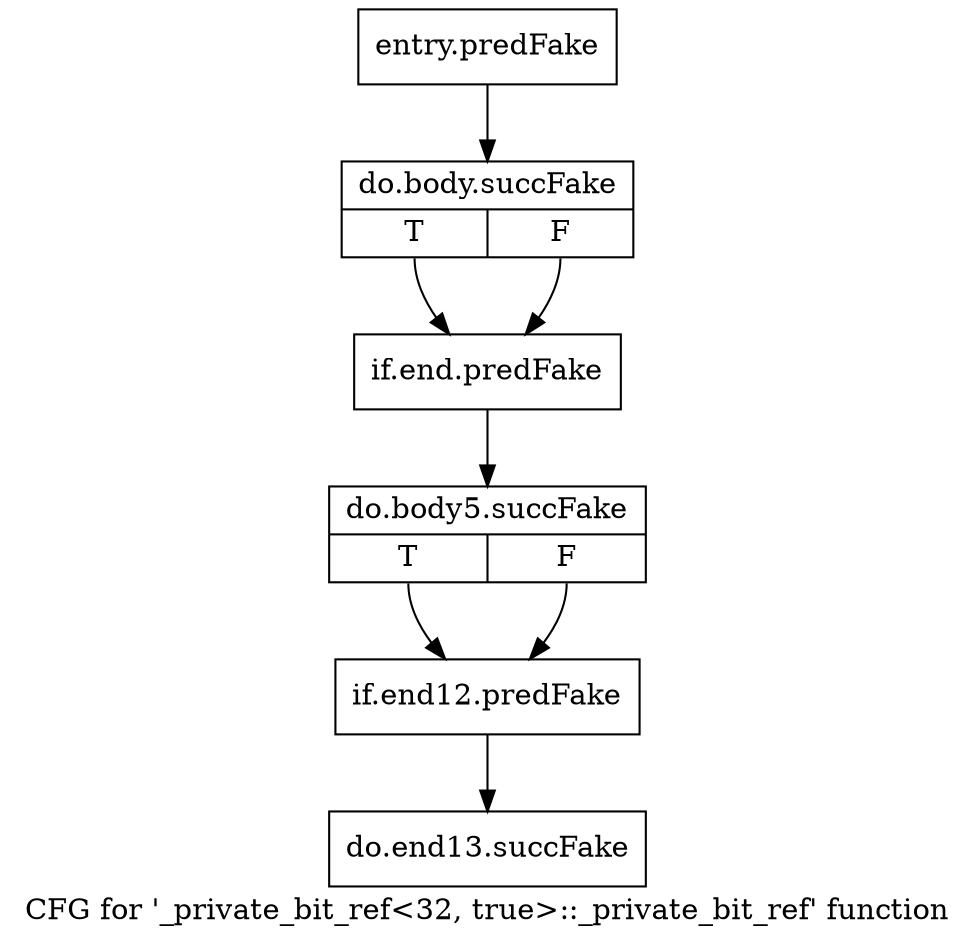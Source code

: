digraph "CFG for '_private_bit_ref\<32, true\>::_private_bit_ref' function" {
	label="CFG for '_private_bit_ref\<32, true\>::_private_bit_ref' function";

	Node0x58e1f70 [shape=record,filename="",linenumber="",label="{entry.predFake}"];
	Node0x58e1f70 -> Node0x5ac1170[ callList="" memoryops="" filename="/home/omerfaruk/tools/Xilinx/Vitis_HLS/2023.2/include/etc/ap_private.h" execusionnum="0"];
	Node0x5ac1170 [shape=record,filename="/home/omerfaruk/tools/Xilinx/Vitis_HLS/2023.2/include/etc/ap_private.h",linenumber="6879",label="{do.body.succFake|{<s0>T|<s1>F}}"];
	Node0x5ac1170:s0 -> Node0x58e2060[ callList="" memoryops="" filename="/home/omerfaruk/tools/Xilinx/Vitis_HLS/2023.2/include/etc/ap_private.h" execusionnum="0"];
	Node0x5ac1170:s1 -> Node0x58e2060;
	Node0x58e2060 [shape=record,filename="/home/omerfaruk/tools/Xilinx/Vitis_HLS/2023.2/include/etc/ap_private.h",linenumber="6879",label="{if.end.predFake}"];
	Node0x58e2060 -> Node0x5ac1210[ callList="" memoryops="" filename="/home/omerfaruk/tools/Xilinx/Vitis_HLS/2023.2/include/etc/ap_private.h" execusionnum="0"];
	Node0x5ac1210 [shape=record,filename="/home/omerfaruk/tools/Xilinx/Vitis_HLS/2023.2/include/etc/ap_private.h",linenumber="6881",label="{do.body5.succFake|{<s0>T|<s1>F}}"];
	Node0x5ac1210:s0 -> Node0x58e21a0[ callList="" memoryops="" filename="/home/omerfaruk/tools/Xilinx/Vitis_HLS/2023.2/include/etc/ap_private.h" execusionnum="0"];
	Node0x5ac1210:s1 -> Node0x58e21a0;
	Node0x58e21a0 [shape=record,filename="/home/omerfaruk/tools/Xilinx/Vitis_HLS/2023.2/include/etc/ap_private.h",linenumber="6881",label="{if.end12.predFake}"];
	Node0x58e21a0 -> Node0x5ac1370[ callList="" memoryops="" filename="/home/omerfaruk/tools/Xilinx/Vitis_HLS/2023.2/include/etc/ap_private.h" execusionnum="0"];
	Node0x5ac1370 [shape=record,filename="/home/omerfaruk/tools/Xilinx/Vitis_HLS/2023.2/include/etc/ap_private.h",linenumber="6883",label="{do.end13.succFake}"];
}
